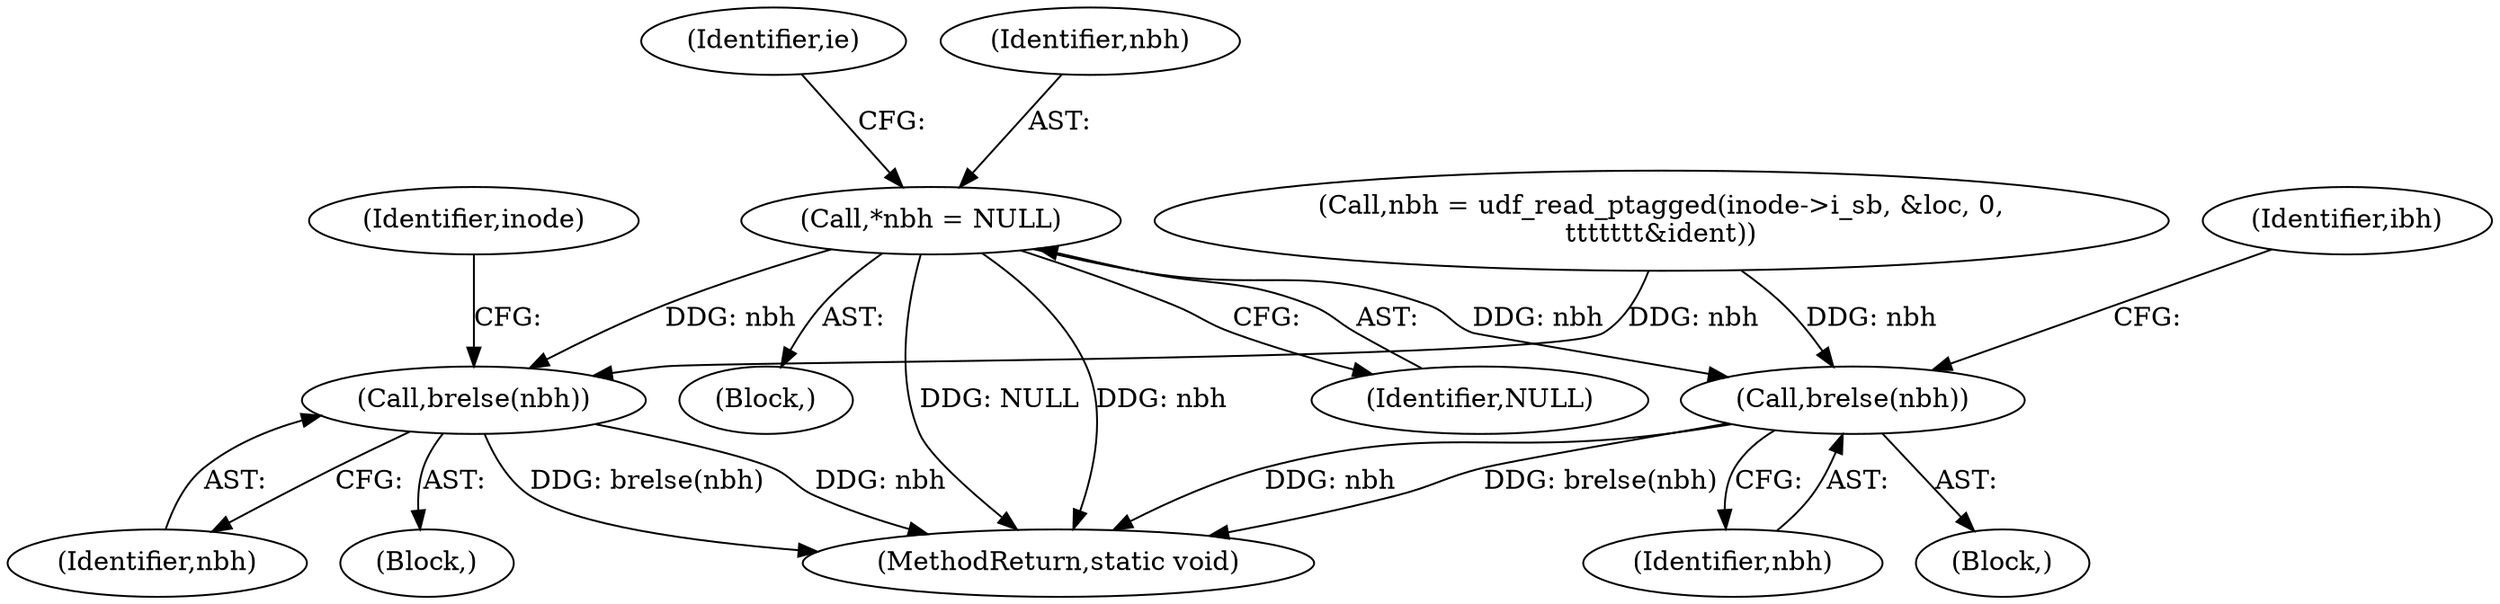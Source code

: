 digraph "1_linux_c03aa9f6e1f938618e6db2e23afef0574efeeb65@pointer" {
"1000227" [label="(Call,*nbh = NULL)"];
"1000288" [label="(Call,brelse(nbh))"];
"1000293" [label="(Call,brelse(nbh))"];
"1000225" [label="(Block,)"];
"1000233" [label="(Identifier,ie)"];
"1000293" [label="(Call,brelse(nbh))"];
"1000294" [label="(Identifier,nbh)"];
"1000228" [label="(Identifier,nbh)"];
"1001156" [label="(MethodReturn,static void)"];
"1000289" [label="(Identifier,nbh)"];
"1000291" [label="(Identifier,inode)"];
"1000229" [label="(Identifier,NULL)"];
"1000265" [label="(Block,)"];
"1000227" [label="(Call,*nbh = NULL)"];
"1000296" [label="(Identifier,ibh)"];
"1000274" [label="(Block,)"];
"1000288" [label="(Call,brelse(nbh))"];
"1000254" [label="(Call,nbh = udf_read_ptagged(inode->i_sb, &loc, 0,\n\t\t\t\t\t\t\t&ident))"];
"1000227" -> "1000225"  [label="AST: "];
"1000227" -> "1000229"  [label="CFG: "];
"1000228" -> "1000227"  [label="AST: "];
"1000229" -> "1000227"  [label="AST: "];
"1000233" -> "1000227"  [label="CFG: "];
"1000227" -> "1001156"  [label="DDG: nbh"];
"1000227" -> "1001156"  [label="DDG: NULL"];
"1000227" -> "1000288"  [label="DDG: nbh"];
"1000227" -> "1000293"  [label="DDG: nbh"];
"1000288" -> "1000274"  [label="AST: "];
"1000288" -> "1000289"  [label="CFG: "];
"1000289" -> "1000288"  [label="AST: "];
"1000291" -> "1000288"  [label="CFG: "];
"1000288" -> "1001156"  [label="DDG: nbh"];
"1000288" -> "1001156"  [label="DDG: brelse(nbh)"];
"1000254" -> "1000288"  [label="DDG: nbh"];
"1000293" -> "1000265"  [label="AST: "];
"1000293" -> "1000294"  [label="CFG: "];
"1000294" -> "1000293"  [label="AST: "];
"1000296" -> "1000293"  [label="CFG: "];
"1000293" -> "1001156"  [label="DDG: nbh"];
"1000293" -> "1001156"  [label="DDG: brelse(nbh)"];
"1000254" -> "1000293"  [label="DDG: nbh"];
}

